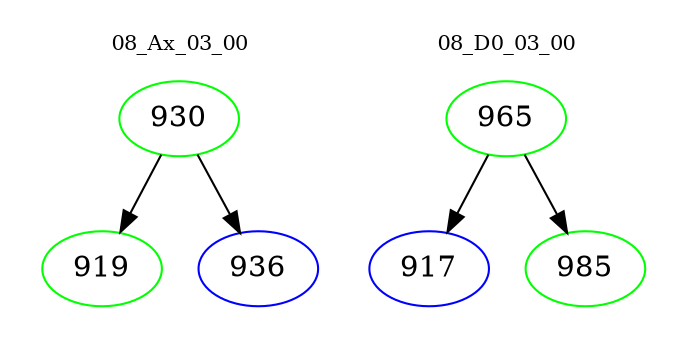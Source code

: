 digraph{
subgraph cluster_0 {
color = white
label = "08_Ax_03_00";
fontsize=10;
T0_930 [label="930", color="green"]
T0_930 -> T0_919 [color="black"]
T0_919 [label="919", color="green"]
T0_930 -> T0_936 [color="black"]
T0_936 [label="936", color="blue"]
}
subgraph cluster_1 {
color = white
label = "08_D0_03_00";
fontsize=10;
T1_965 [label="965", color="green"]
T1_965 -> T1_917 [color="black"]
T1_917 [label="917", color="blue"]
T1_965 -> T1_985 [color="black"]
T1_985 [label="985", color="green"]
}
}
